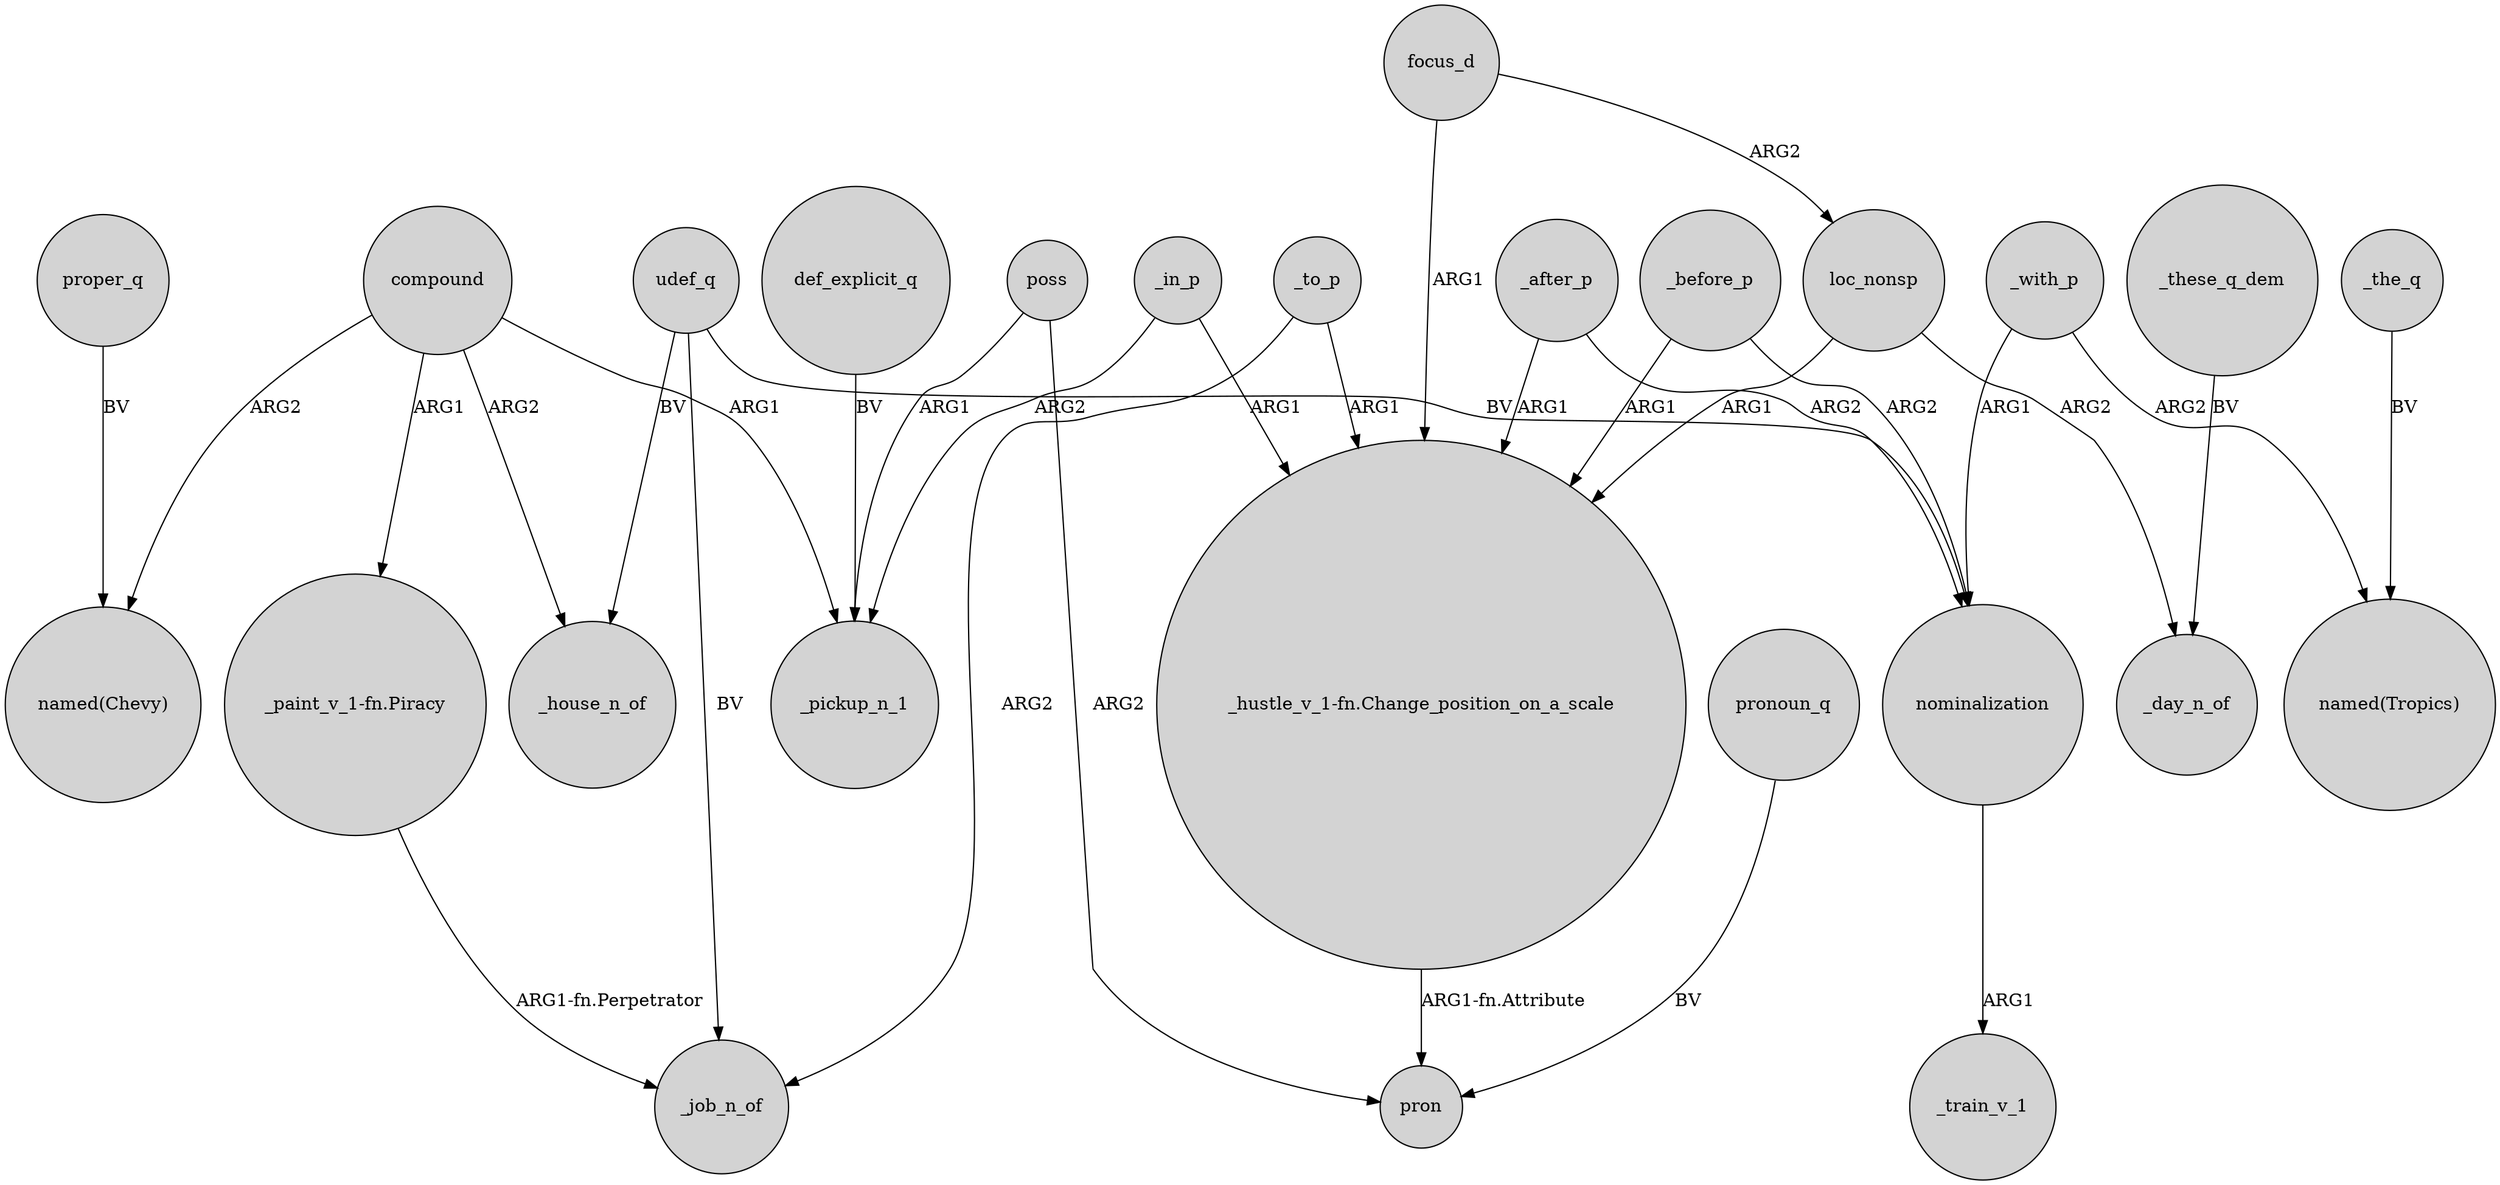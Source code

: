 digraph {
	node [shape=circle style=filled]
	udef_q -> _job_n_of [label=BV]
	def_explicit_q -> _pickup_n_1 [label=BV]
	_to_p -> "_hustle_v_1-fn.Change_position_on_a_scale" [label=ARG1]
	proper_q -> "named(Chevy)" [label=BV]
	_with_p -> nominalization [label=ARG1]
	_before_p -> nominalization [label=ARG2]
	focus_d -> "_hustle_v_1-fn.Change_position_on_a_scale" [label=ARG1]
	_in_p -> "_hustle_v_1-fn.Change_position_on_a_scale" [label=ARG1]
	nominalization -> _train_v_1 [label=ARG1]
	udef_q -> nominalization [label=BV]
	compound -> "_paint_v_1-fn.Piracy" [label=ARG1]
	poss -> _pickup_n_1 [label=ARG1]
	focus_d -> loc_nonsp [label=ARG2]
	_these_q_dem -> _day_n_of [label=BV]
	"_paint_v_1-fn.Piracy" -> _job_n_of [label="ARG1-fn.Perpetrator"]
	_after_p -> nominalization [label=ARG2]
	pronoun_q -> pron [label=BV]
	_with_p -> "named(Tropics)" [label=ARG2]
	_in_p -> _pickup_n_1 [label=ARG2]
	poss -> pron [label=ARG2]
	loc_nonsp -> "_hustle_v_1-fn.Change_position_on_a_scale" [label=ARG1]
	udef_q -> _house_n_of [label=BV]
	_after_p -> "_hustle_v_1-fn.Change_position_on_a_scale" [label=ARG1]
	_to_p -> _job_n_of [label=ARG2]
	"_hustle_v_1-fn.Change_position_on_a_scale" -> pron [label="ARG1-fn.Attribute"]
	compound -> _pickup_n_1 [label=ARG1]
	_before_p -> "_hustle_v_1-fn.Change_position_on_a_scale" [label=ARG1]
	compound -> "named(Chevy)" [label=ARG2]
	_the_q -> "named(Tropics)" [label=BV]
	loc_nonsp -> _day_n_of [label=ARG2]
	compound -> _house_n_of [label=ARG2]
}
